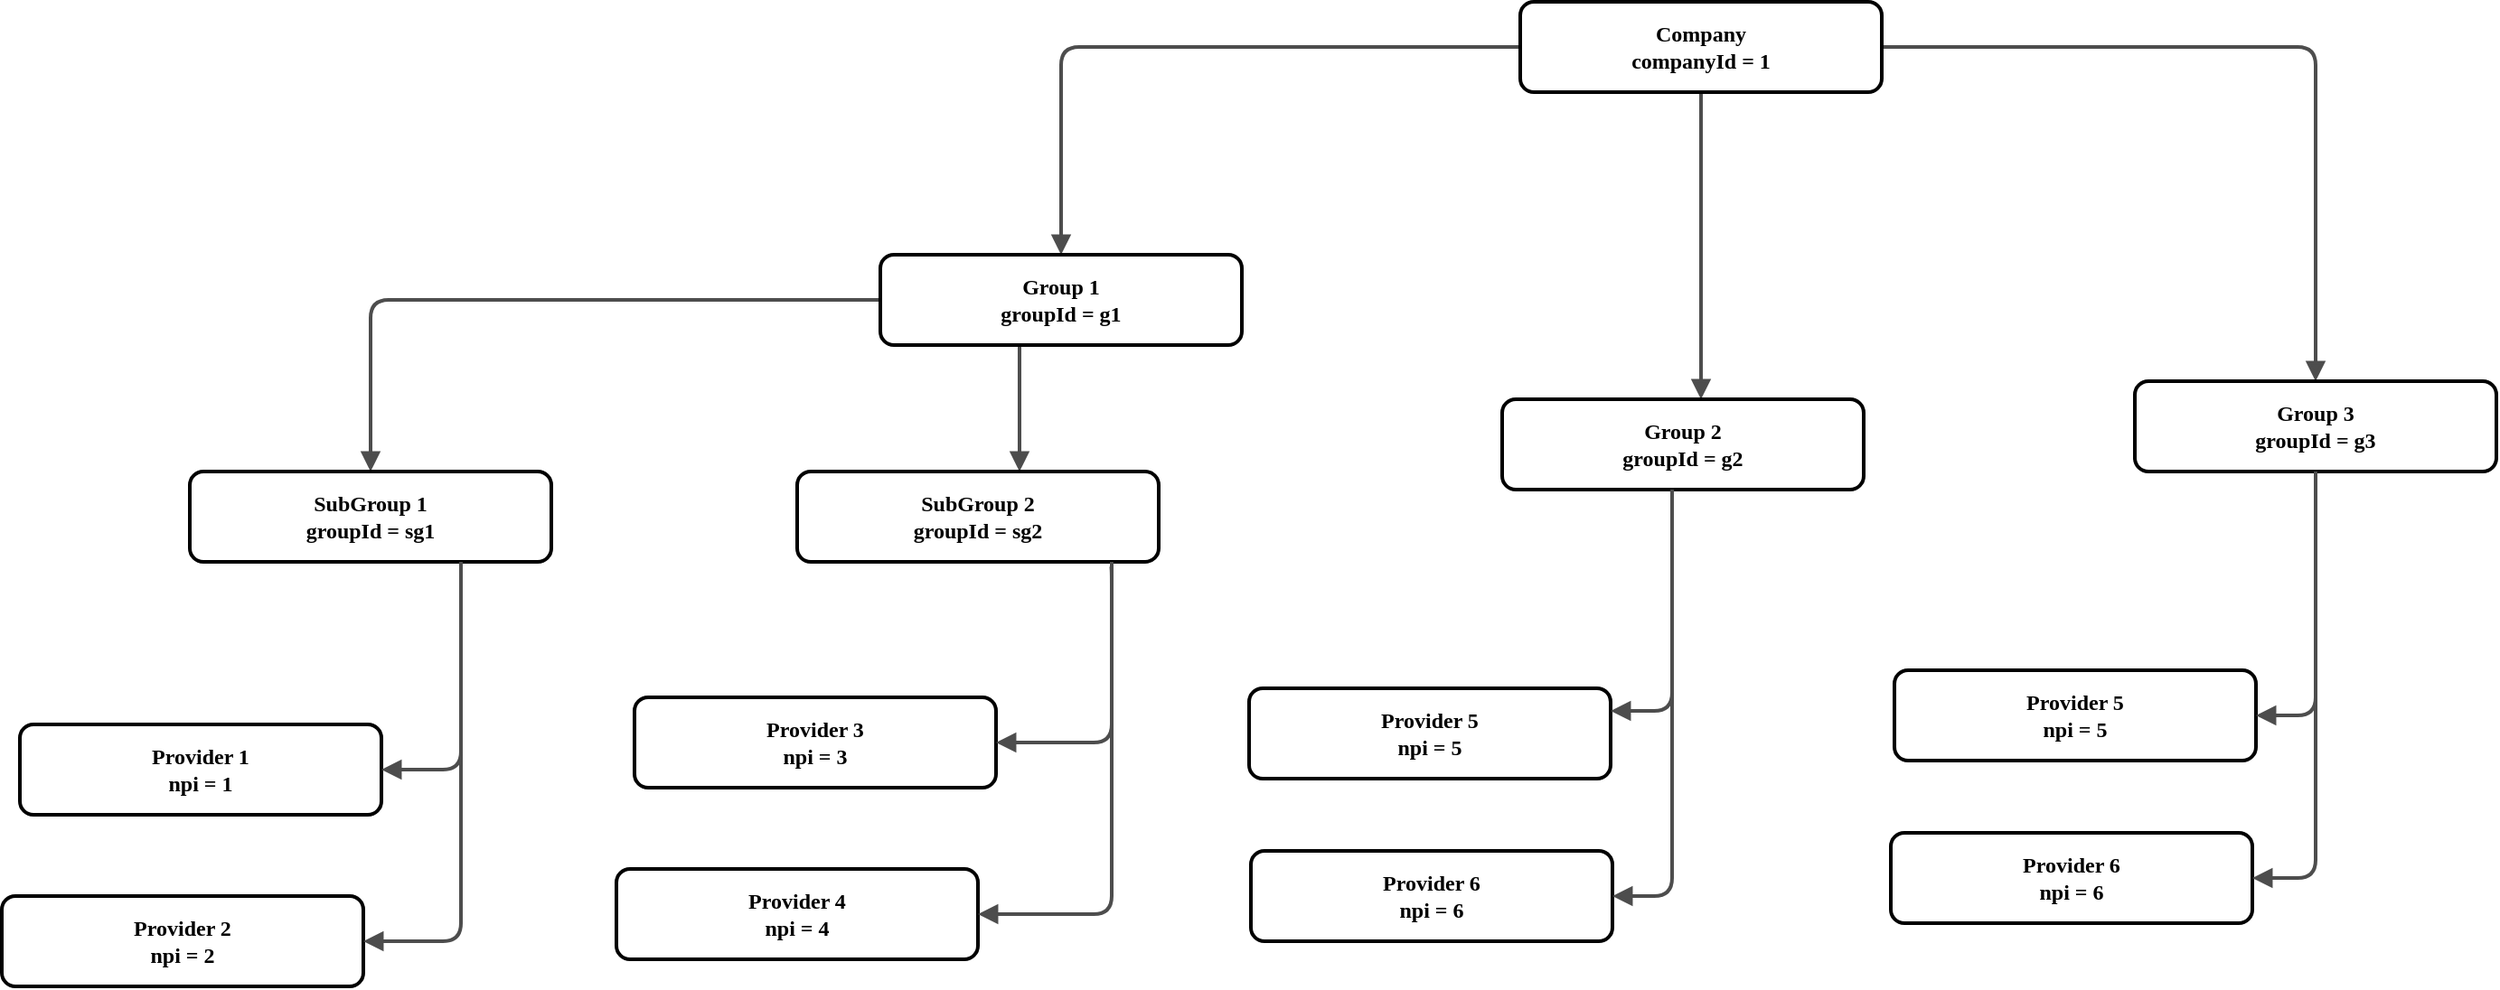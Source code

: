 <mxfile version="22.1.18" type="github">
  <diagram name="Page-1" id="19d8dcba-68ad-dc05-1034-9cf7b2a963f6">
    <mxGraphModel dx="2034" dy="881" grid="1" gridSize="10" guides="1" tooltips="1" connect="1" arrows="1" fold="1" page="1" pageScale="1" pageWidth="1100" pageHeight="850" background="none" math="0" shadow="0">
      <root>
        <mxCell id="0" />
        <mxCell id="1" parent="0" />
        <mxCell id="218ae93e1282097f-42" value="" style="edgeStyle=orthogonalEdgeStyle;rounded=1;html=1;labelBackgroundColor=none;endArrow=block;endFill=1;strokeColor=#4D4D4D;strokeWidth=2;fontFamily=Verdana;fontSize=12;fontStyle=1;entryX=0.55;entryY=0;entryDx=0;entryDy=0;entryPerimeter=0;" parent="1" source="6257edae8c83ed4a-1" target="ilBocAJCW0qdLJUAT_6Z-22" edge="1">
          <mxGeometry relative="1" as="geometry">
            <mxPoint x="987" y="330" as="targetPoint" />
          </mxGeometry>
        </mxCell>
        <mxCell id="218ae93e1282097f-43" value="" style="edgeStyle=orthogonalEdgeStyle;rounded=1;html=1;labelBackgroundColor=none;endArrow=block;endFill=1;strokeColor=#4D4D4D;strokeWidth=2;fontFamily=Verdana;fontSize=12;fontStyle=1" parent="1" source="6257edae8c83ed4a-1" target="6257edae8c83ed4a-9" edge="1">
          <mxGeometry relative="1" as="geometry" />
        </mxCell>
        <mxCell id="218ae93e1282097f-44" value="" style="edgeStyle=orthogonalEdgeStyle;rounded=1;html=1;labelBackgroundColor=none;endArrow=block;endFill=1;strokeColor=#4D4D4D;strokeWidth=2;fontFamily=Verdana;fontSize=12;fontStyle=1" parent="1" source="6257edae8c83ed4a-1" target="218ae93e1282097f-2" edge="1">
          <mxGeometry relative="1" as="geometry" />
        </mxCell>
        <mxCell id="218ae93e1282097f-45" value="" style="edgeStyle=elbowEdgeStyle;rounded=1;html=1;labelBackgroundColor=none;endArrow=block;endFill=1;strokeColor=#4D4D4D;strokeWidth=2;fontFamily=Verdana;fontSize=12;fontStyle=1" parent="1" source="6257edae8c83ed4a-9" target="6257edae8c83ed4a-21" edge="1">
          <mxGeometry relative="1" as="geometry" />
        </mxCell>
        <mxCell id="218ae93e1282097f-46" value="" style="edgeStyle=orthogonalEdgeStyle;rounded=1;html=1;labelBackgroundColor=none;endArrow=block;endFill=1;strokeColor=#4D4D4D;strokeWidth=2;fontFamily=Verdana;fontSize=12;fontStyle=1" parent="1" source="6257edae8c83ed4a-9" target="218ae93e1282097f-8" edge="1">
          <mxGeometry relative="1" as="geometry" />
        </mxCell>
        <mxCell id="218ae93e1282097f-8" value="SubGroup 1&lt;br&gt;groupId = sg1" style="whiteSpace=wrap;html=1;rounded=1;shadow=0;comic=0;strokeWidth=2;fontFamily=Verdana;align=center;fontSize=12;fontStyle=1" parent="1" vertex="1">
          <mxGeometry x="144" y="330" width="200" height="50" as="geometry" />
        </mxCell>
        <mxCell id="6257edae8c83ed4a-9" value="Group 1&lt;br&gt;groupId = g1" style="whiteSpace=wrap;html=1;rounded=1;shadow=0;comic=0;strokeWidth=2;fontFamily=Verdana;align=center;fontSize=12;fontStyle=1" parent="1" vertex="1">
          <mxGeometry x="526" y="210" width="200" height="50" as="geometry" />
        </mxCell>
        <mxCell id="6257edae8c83ed4a-21" value="SubGroup 2&lt;br&gt;groupId = sg2" style="whiteSpace=wrap;html=1;rounded=1;shadow=0;comic=0;strokeWidth=2;fontFamily=Verdana;align=center;fontSize=12;fontStyle=1" parent="1" vertex="1">
          <mxGeometry x="480" y="330" width="200" height="50" as="geometry" />
        </mxCell>
        <mxCell id="6257edae8c83ed4a-1" value="Company&lt;br&gt;companyId = 1" style="whiteSpace=wrap;html=1;rounded=1;shadow=0;comic=0;strokeWidth=2;fontFamily=Verdana;align=center;fontSize=12;fontStyle=1" parent="1" vertex="1">
          <mxGeometry x="880" y="70" width="200" height="50" as="geometry" />
        </mxCell>
        <mxCell id="218ae93e1282097f-2" value="Group 3&lt;br&gt;groupId = g3" style="whiteSpace=wrap;html=1;rounded=1;shadow=0;comic=0;strokeWidth=2;fontFamily=Verdana;align=center;fontSize=12;fontStyle=1" parent="1" vertex="1">
          <mxGeometry x="1220" y="280" width="200" height="50" as="geometry" />
        </mxCell>
        <mxCell id="ilBocAJCW0qdLJUAT_6Z-4" value="Provider 1&lt;br&gt;npi = 1" style="whiteSpace=wrap;html=1;rounded=1;shadow=0;comic=0;strokeWidth=2;fontFamily=Verdana;align=center;fontSize=12;fontStyle=1" vertex="1" parent="1">
          <mxGeometry x="50" y="470" width="200" height="50" as="geometry" />
        </mxCell>
        <mxCell id="ilBocAJCW0qdLJUAT_6Z-6" value="Provider 2&lt;br&gt;npi = 2" style="whiteSpace=wrap;html=1;rounded=1;shadow=0;comic=0;strokeWidth=2;fontFamily=Verdana;align=center;fontSize=12;fontStyle=1" vertex="1" parent="1">
          <mxGeometry x="40" y="565" width="200" height="50" as="geometry" />
        </mxCell>
        <mxCell id="ilBocAJCW0qdLJUAT_6Z-14" value="" style="edgeStyle=elbowEdgeStyle;rounded=1;html=1;labelBackgroundColor=none;endArrow=block;endFill=1;strokeColor=#4D4D4D;strokeWidth=2;fontFamily=Verdana;fontSize=10;exitX=0.75;exitY=1;exitDx=0;exitDy=0;" edge="1" parent="1" source="218ae93e1282097f-8" target="ilBocAJCW0qdLJUAT_6Z-6">
          <mxGeometry relative="1" as="geometry">
            <mxPoint x="330" y="510" as="sourcePoint" />
            <mxPoint x="246" y="478" as="targetPoint" />
            <Array as="points">
              <mxPoint x="294" y="480" />
              <mxPoint x="250" y="480" />
            </Array>
          </mxGeometry>
        </mxCell>
        <mxCell id="ilBocAJCW0qdLJUAT_6Z-17" value="" style="edgeStyle=elbowEdgeStyle;rounded=1;html=1;labelBackgroundColor=none;endArrow=block;endFill=1;strokeColor=#4D4D4D;strokeWidth=2;fontFamily=Verdana;fontSize=10;exitX=0.75;exitY=1;exitDx=0;exitDy=0;entryX=1;entryY=0.5;entryDx=0;entryDy=0;" edge="1" parent="1" source="218ae93e1282097f-8" target="ilBocAJCW0qdLJUAT_6Z-4">
          <mxGeometry relative="1" as="geometry">
            <mxPoint x="304" y="390" as="sourcePoint" />
            <mxPoint x="260" y="585" as="targetPoint" />
            <Array as="points">
              <mxPoint x="294" y="450" />
            </Array>
          </mxGeometry>
        </mxCell>
        <mxCell id="ilBocAJCW0qdLJUAT_6Z-18" value="Provider 3&lt;br&gt;npi = 3" style="whiteSpace=wrap;html=1;rounded=1;shadow=0;comic=0;strokeWidth=2;fontFamily=Verdana;align=center;fontSize=12;fontStyle=1" vertex="1" parent="1">
          <mxGeometry x="390" y="455" width="200" height="50" as="geometry" />
        </mxCell>
        <mxCell id="ilBocAJCW0qdLJUAT_6Z-19" value="Provider 4&lt;br&gt;npi = 4" style="whiteSpace=wrap;html=1;rounded=1;shadow=0;comic=0;strokeWidth=2;fontFamily=Verdana;align=center;fontSize=12;fontStyle=1" vertex="1" parent="1">
          <mxGeometry x="380" y="550" width="200" height="50" as="geometry" />
        </mxCell>
        <mxCell id="ilBocAJCW0qdLJUAT_6Z-20" value="" style="edgeStyle=elbowEdgeStyle;rounded=1;html=1;labelBackgroundColor=none;endArrow=block;endFill=1;strokeColor=#4D4D4D;strokeWidth=2;fontFamily=Verdana;fontSize=10;entryX=1;entryY=0.5;entryDx=0;entryDy=0;" edge="1" parent="1" target="ilBocAJCW0qdLJUAT_6Z-19">
          <mxGeometry relative="1" as="geometry">
            <mxPoint x="654" y="380" as="sourcePoint" />
            <mxPoint x="610" y="570" as="targetPoint" />
            <Array as="points">
              <mxPoint x="654" y="475" />
              <mxPoint x="610" y="475" />
            </Array>
          </mxGeometry>
        </mxCell>
        <mxCell id="ilBocAJCW0qdLJUAT_6Z-21" value="" style="edgeStyle=elbowEdgeStyle;rounded=1;html=1;labelBackgroundColor=none;endArrow=block;endFill=1;strokeColor=#4D4D4D;strokeWidth=2;fontFamily=Verdana;fontSize=10;exitX=0.865;exitY=1.04;exitDx=0;exitDy=0;exitPerimeter=0;" edge="1" parent="1" source="6257edae8c83ed4a-21" target="ilBocAJCW0qdLJUAT_6Z-18">
          <mxGeometry relative="1" as="geometry">
            <mxPoint x="660" y="380" as="sourcePoint" />
            <mxPoint x="610" y="490" as="targetPoint" />
            <Array as="points">
              <mxPoint x="654" y="445" />
            </Array>
          </mxGeometry>
        </mxCell>
        <mxCell id="ilBocAJCW0qdLJUAT_6Z-22" value="Group 2&lt;br&gt;groupId = g2" style="whiteSpace=wrap;html=1;rounded=1;shadow=0;comic=0;strokeWidth=2;fontFamily=Verdana;align=center;fontSize=12;fontStyle=1" vertex="1" parent="1">
          <mxGeometry x="870" y="290" width="200" height="50" as="geometry" />
        </mxCell>
        <mxCell id="ilBocAJCW0qdLJUAT_6Z-23" value="Provider 5&lt;br&gt;npi = 5" style="whiteSpace=wrap;html=1;rounded=1;shadow=0;comic=0;strokeWidth=2;fontFamily=Verdana;align=center;fontSize=12;fontStyle=1" vertex="1" parent="1">
          <mxGeometry x="730" y="450" width="200" height="50" as="geometry" />
        </mxCell>
        <mxCell id="ilBocAJCW0qdLJUAT_6Z-24" value="Provider 6&lt;br&gt;npi = 6" style="whiteSpace=wrap;html=1;rounded=1;shadow=0;comic=0;strokeWidth=2;fontFamily=Verdana;align=center;fontSize=12;fontStyle=1" vertex="1" parent="1">
          <mxGeometry x="731" y="540" width="200" height="50" as="geometry" />
        </mxCell>
        <mxCell id="ilBocAJCW0qdLJUAT_6Z-25" value="" style="edgeStyle=elbowEdgeStyle;rounded=1;html=1;labelBackgroundColor=none;endArrow=block;endFill=1;strokeColor=#4D4D4D;strokeWidth=2;fontFamily=Verdana;fontSize=10;entryX=1;entryY=0.5;entryDx=0;entryDy=0;" edge="1" parent="1" source="ilBocAJCW0qdLJUAT_6Z-22" target="ilBocAJCW0qdLJUAT_6Z-24">
          <mxGeometry relative="1" as="geometry">
            <mxPoint x="964" y="325" as="sourcePoint" />
            <mxPoint x="920" y="520" as="targetPoint" />
            <Array as="points">
              <mxPoint x="964" y="425" />
              <mxPoint x="920" y="425" />
            </Array>
          </mxGeometry>
        </mxCell>
        <mxCell id="ilBocAJCW0qdLJUAT_6Z-26" value="" style="edgeStyle=elbowEdgeStyle;rounded=1;html=1;labelBackgroundColor=none;endArrow=block;endFill=1;strokeColor=#4D4D4D;strokeWidth=2;fontFamily=Verdana;fontSize=10;entryX=1;entryY=0.25;entryDx=0;entryDy=0;exitX=0.47;exitY=1;exitDx=0;exitDy=0;exitPerimeter=0;" edge="1" parent="1" source="ilBocAJCW0qdLJUAT_6Z-22" target="ilBocAJCW0qdLJUAT_6Z-23">
          <mxGeometry relative="1" as="geometry">
            <mxPoint x="964" y="350" as="sourcePoint" />
            <mxPoint x="920" y="440" as="targetPoint" />
            <Array as="points">
              <mxPoint x="964" y="395" />
            </Array>
          </mxGeometry>
        </mxCell>
        <mxCell id="ilBocAJCW0qdLJUAT_6Z-28" value="Provider 5&lt;br&gt;npi = 5" style="whiteSpace=wrap;html=1;rounded=1;shadow=0;comic=0;strokeWidth=2;fontFamily=Verdana;align=center;fontSize=12;fontStyle=1" vertex="1" parent="1">
          <mxGeometry x="1087" y="440" width="200" height="50" as="geometry" />
        </mxCell>
        <mxCell id="ilBocAJCW0qdLJUAT_6Z-29" value="Provider 6&lt;br&gt;npi = 6" style="whiteSpace=wrap;html=1;rounded=1;shadow=0;comic=0;strokeWidth=2;fontFamily=Verdana;align=center;fontSize=12;fontStyle=1" vertex="1" parent="1">
          <mxGeometry x="1085" y="530" width="200" height="50" as="geometry" />
        </mxCell>
        <mxCell id="ilBocAJCW0qdLJUAT_6Z-30" value="" style="edgeStyle=elbowEdgeStyle;rounded=1;html=1;labelBackgroundColor=none;endArrow=block;endFill=1;strokeColor=#4D4D4D;strokeWidth=2;fontFamily=Verdana;fontSize=10;entryX=1;entryY=0.5;entryDx=0;entryDy=0;" edge="1" parent="1" target="ilBocAJCW0qdLJUAT_6Z-29">
          <mxGeometry relative="1" as="geometry">
            <mxPoint x="1320" y="330" as="sourcePoint" />
            <mxPoint x="990" y="575" as="targetPoint" />
            <Array as="points">
              <mxPoint x="1320" y="430" />
              <mxPoint x="979" y="435" />
            </Array>
          </mxGeometry>
        </mxCell>
        <mxCell id="ilBocAJCW0qdLJUAT_6Z-31" value="" style="edgeStyle=elbowEdgeStyle;rounded=1;html=1;labelBackgroundColor=none;endArrow=block;endFill=1;strokeColor=#4D4D4D;strokeWidth=2;fontFamily=Verdana;fontSize=10;entryX=1;entryY=0.5;entryDx=0;entryDy=0;" edge="1" parent="1" target="ilBocAJCW0qdLJUAT_6Z-28">
          <mxGeometry relative="1" as="geometry">
            <mxPoint x="1320" y="330" as="sourcePoint" />
            <mxPoint x="1370" y="373" as="targetPoint" />
            <Array as="points">
              <mxPoint x="1320" y="400" />
            </Array>
          </mxGeometry>
        </mxCell>
      </root>
    </mxGraphModel>
  </diagram>
</mxfile>
